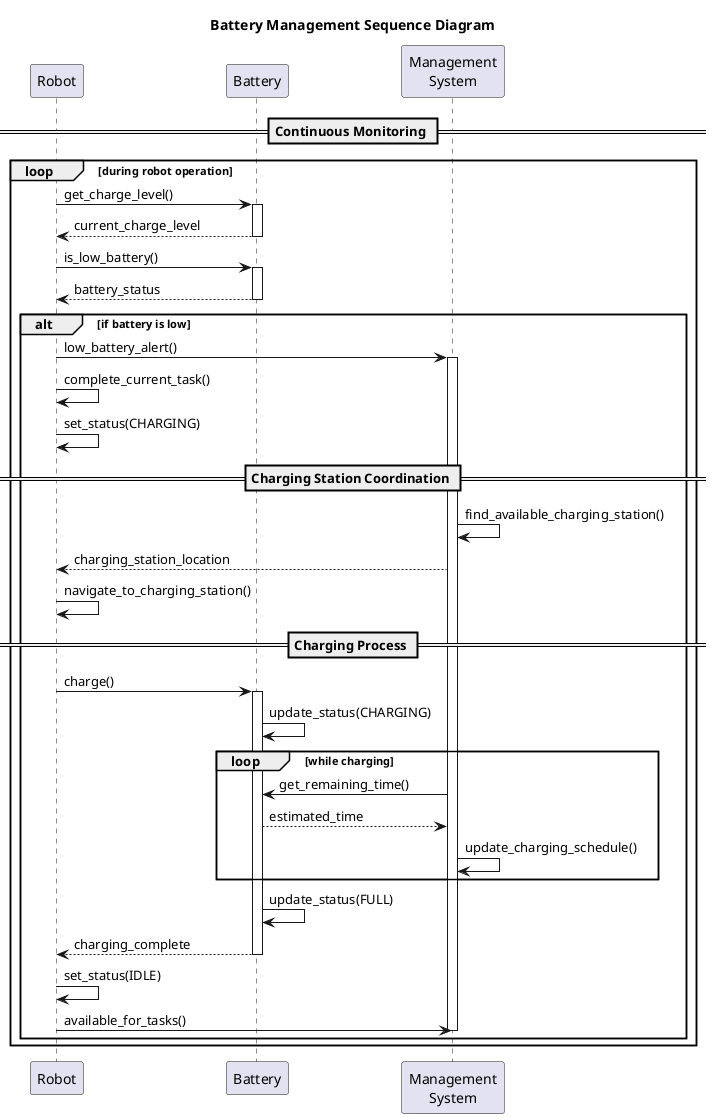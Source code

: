 @startuml BatteryManagementSequence
title Battery Management Sequence Diagram

participant Robot as robot
participant Battery as bat
participant "Management\nSystem" as sys

== Continuous Monitoring ==
loop during robot operation
    robot -> bat : get_charge_level()
    activate bat
    bat --> robot : current_charge_level
    deactivate bat
    
    robot -> bat : is_low_battery()
    activate bat
    bat --> robot : battery_status
    deactivate bat
    
    alt if battery is low
        robot -> sys : low_battery_alert()
        activate sys
        robot -> robot : complete_current_task()
        robot -> robot : set_status(CHARGING)
        
        == Charging Station Coordination ==
        sys -> sys : find_available_charging_station()
        sys --> robot : charging_station_location
        
        robot -> robot : navigate_to_charging_station()
        
        == Charging Process ==
        robot -> bat : charge()
        activate bat
        bat -> bat : update_status(CHARGING)
        
        loop while charging
            sys -> bat : get_remaining_time()
            bat --> sys : estimated_time
            sys -> sys : update_charging_schedule()
        end
        
        bat -> bat : update_status(FULL)
        bat --> robot : charging_complete
        deactivate bat
        
        robot -> robot : set_status(IDLE)
        robot -> sys : available_for_tasks()
        deactivate sys
    end
end

@enduml